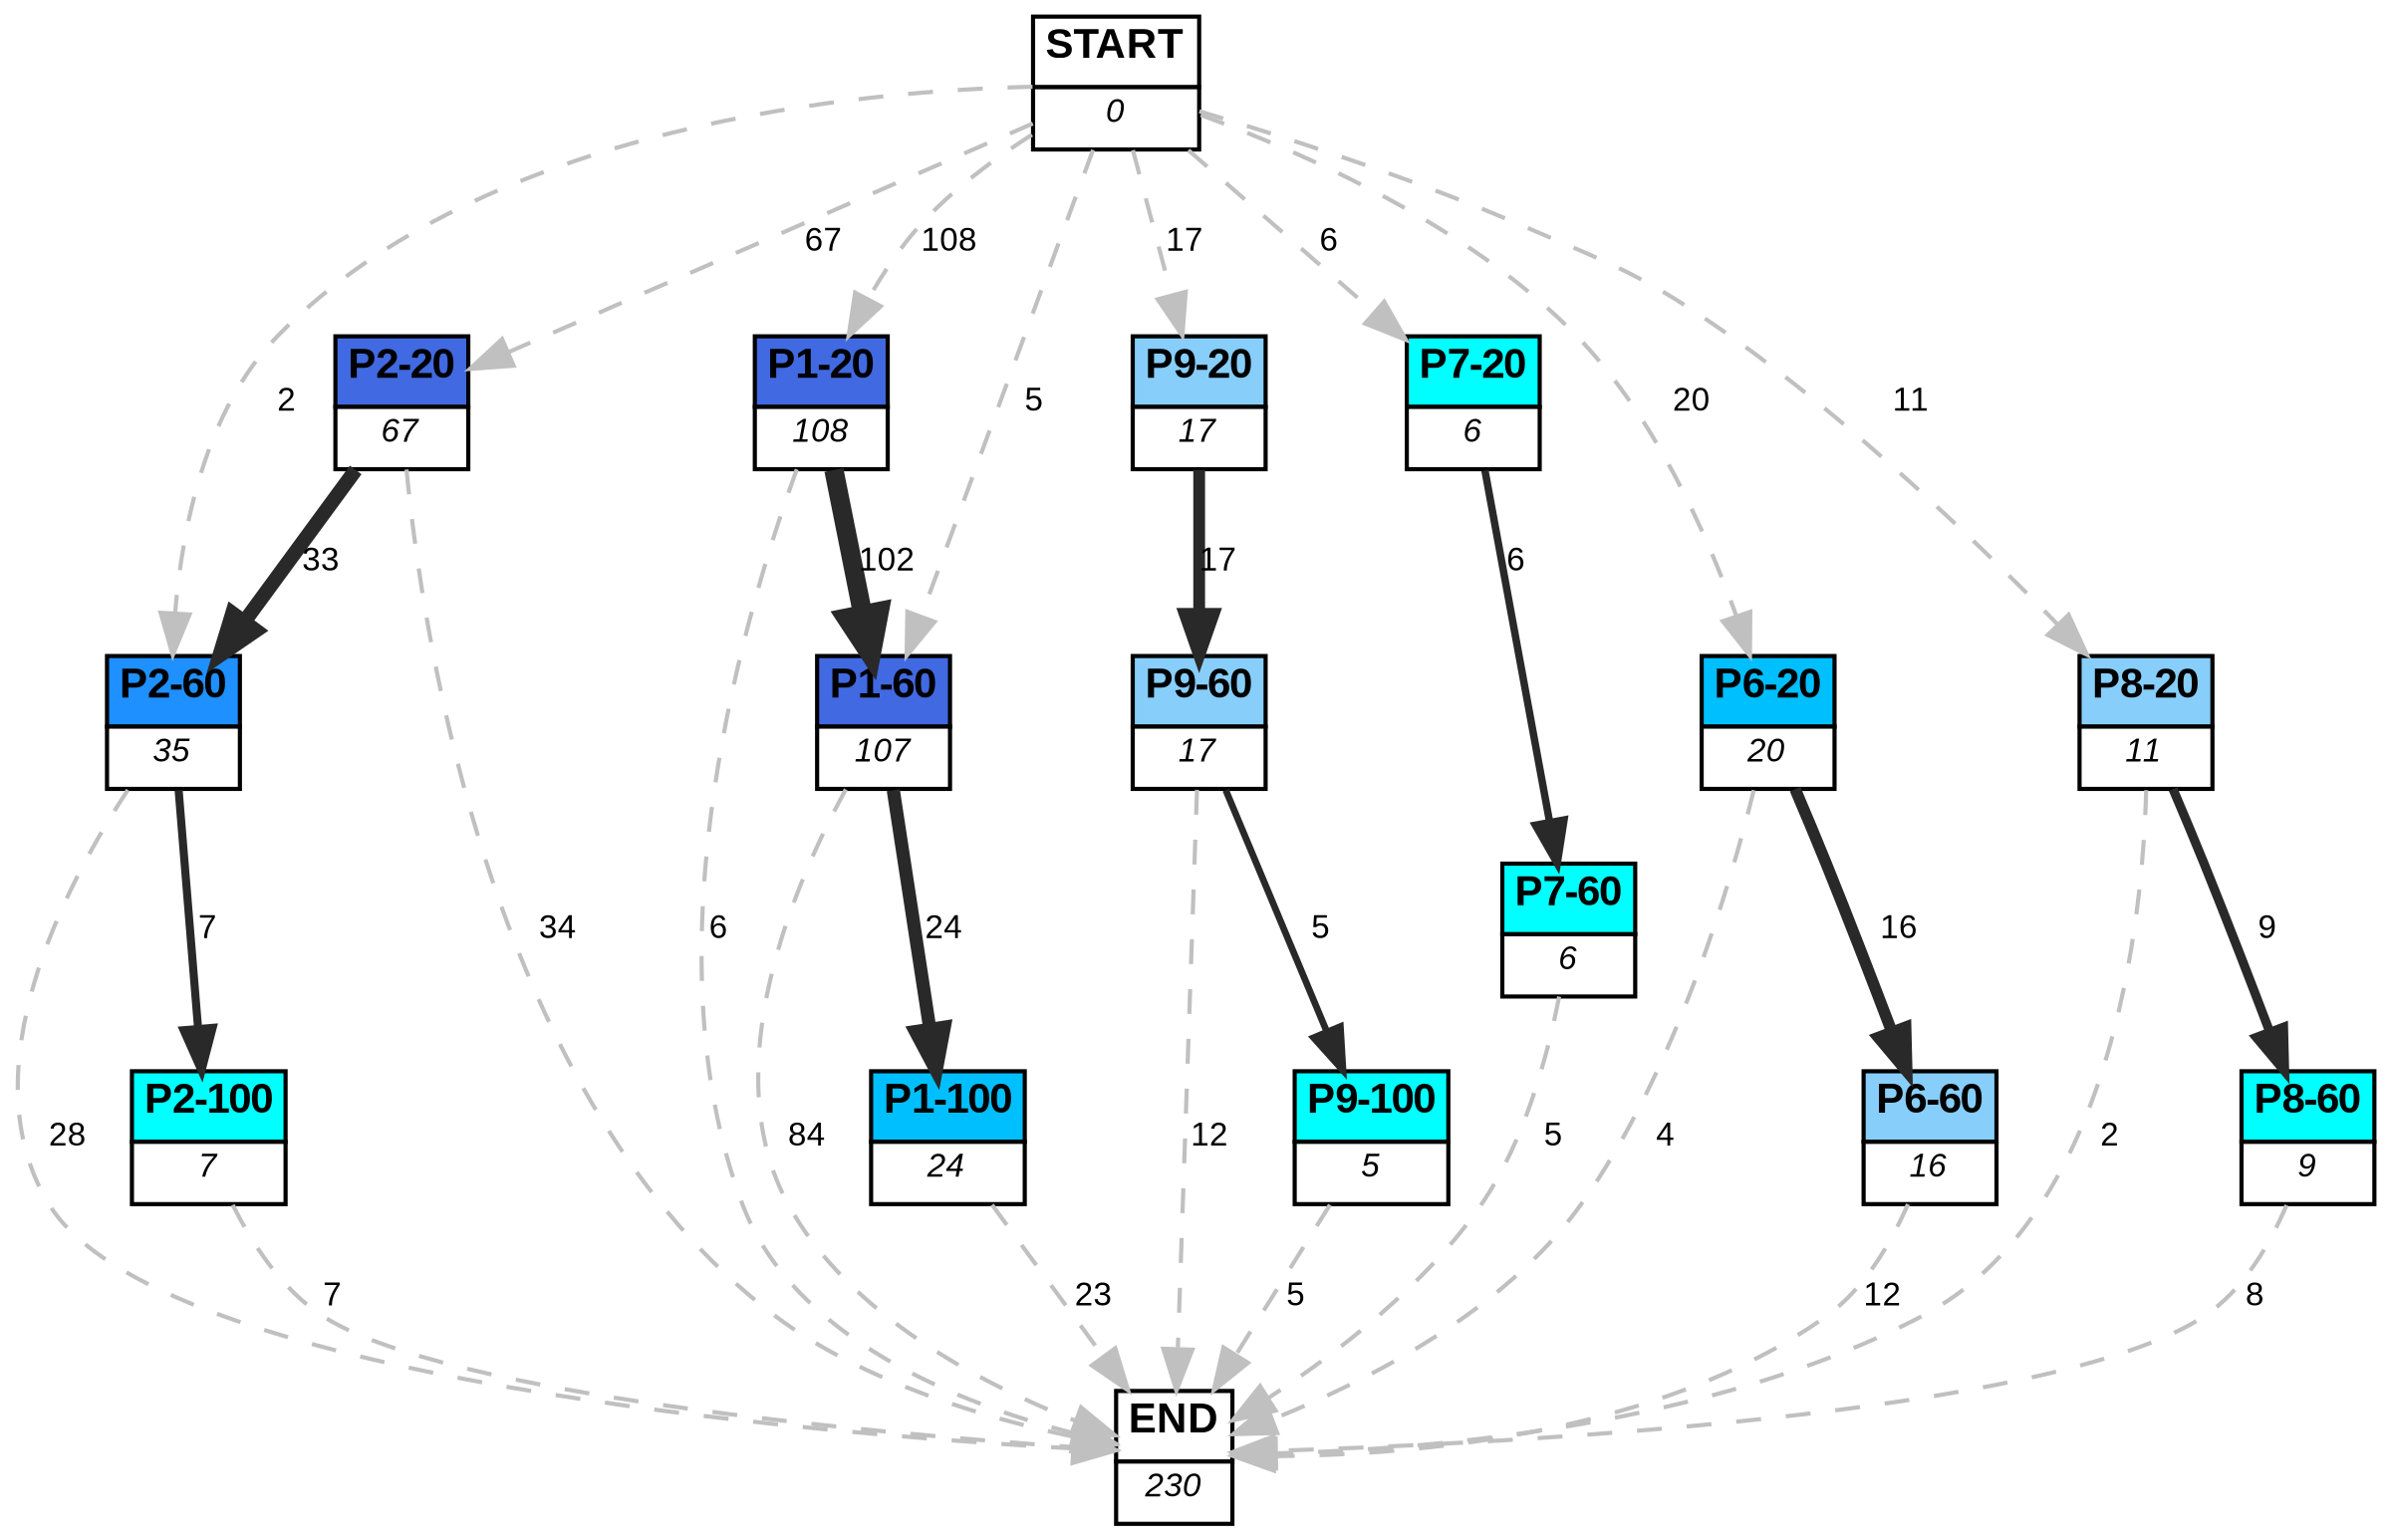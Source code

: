 digraph graphname {
	dpi = 150
	size="16,11!";
	margin = 0;
"P2-20" [shape=plain, label=<<table border="0" cellborder="1" cellspacing="0"><tr><td bgcolor="royalblue"><FONT face="Arial" POINT-SIZE="10"><b>P2-20</b></FONT></td></tr><tr><td bgcolor="white"><FONT face="Arial" POINT-SIZE="8"><i>67</i></FONT></td></tr></table>>]
"P2-60" [shape=plain, label=<<table border="0" cellborder="1" cellspacing="0"><tr><td bgcolor="dodgerblue"><FONT face="Arial" POINT-SIZE="10"><b>P2-60</b></FONT></td></tr><tr><td bgcolor="white"><FONT face="Arial" POINT-SIZE="8"><i>35</i></FONT></td></tr></table>>]
"P1-20" [shape=plain, label=<<table border="0" cellborder="1" cellspacing="0"><tr><td bgcolor="royalblue"><FONT face="Arial" POINT-SIZE="10"><b>P1-20</b></FONT></td></tr><tr><td bgcolor="white"><FONT face="Arial" POINT-SIZE="8"><i>108</i></FONT></td></tr></table>>]
"P9-20" [shape=plain, label=<<table border="0" cellborder="1" cellspacing="0"><tr><td bgcolor="lightskyblue"><FONT face="Arial" POINT-SIZE="10"><b>P9-20</b></FONT></td></tr><tr><td bgcolor="white"><FONT face="Arial" POINT-SIZE="8"><i>17</i></FONT></td></tr></table>>]
"P9-60" [shape=plain, label=<<table border="0" cellborder="1" cellspacing="0"><tr><td bgcolor="lightskyblue"><FONT face="Arial" POINT-SIZE="10"><b>P9-60</b></FONT></td></tr><tr><td bgcolor="white"><FONT face="Arial" POINT-SIZE="8"><i>17</i></FONT></td></tr></table>>]
"P7-20" [shape=plain, label=<<table border="0" cellborder="1" cellspacing="0"><tr><td bgcolor="aqua"><FONT face="Arial" POINT-SIZE="10"><b>P7-20</b></FONT></td></tr><tr><td bgcolor="white"><FONT face="Arial" POINT-SIZE="8"><i>6</i></FONT></td></tr></table>>]
"P7-60" [shape=plain, label=<<table border="0" cellborder="1" cellspacing="0"><tr><td bgcolor="aqua"><FONT face="Arial" POINT-SIZE="10"><b>P7-60</b></FONT></td></tr><tr><td bgcolor="white"><FONT face="Arial" POINT-SIZE="8"><i>6</i></FONT></td></tr></table>>]
"P1-60" [shape=plain, label=<<table border="0" cellborder="1" cellspacing="0"><tr><td bgcolor="royalblue"><FONT face="Arial" POINT-SIZE="10"><b>P1-60</b></FONT></td></tr><tr><td bgcolor="white"><FONT face="Arial" POINT-SIZE="8"><i>107</i></FONT></td></tr></table>>]
"P6-20" [shape=plain, label=<<table border="0" cellborder="1" cellspacing="0"><tr><td bgcolor="deepskyblue"><FONT face="Arial" POINT-SIZE="10"><b>P6-20</b></FONT></td></tr><tr><td bgcolor="white"><FONT face="Arial" POINT-SIZE="8"><i>20</i></FONT></td></tr></table>>]
"P6-60" [shape=plain, label=<<table border="0" cellborder="1" cellspacing="0"><tr><td bgcolor="lightskyblue"><FONT face="Arial" POINT-SIZE="10"><b>P6-60</b></FONT></td></tr><tr><td bgcolor="white"><FONT face="Arial" POINT-SIZE="8"><i>16</i></FONT></td></tr></table>>]
"P1-100" [shape=plain, label=<<table border="0" cellborder="1" cellspacing="0"><tr><td bgcolor="deepskyblue"><FONT face="Arial" POINT-SIZE="10"><b>P1-100</b></FONT></td></tr><tr><td bgcolor="white"><FONT face="Arial" POINT-SIZE="8"><i>24</i></FONT></td></tr></table>>]
"P2-100" [shape=plain, label=<<table border="0" cellborder="1" cellspacing="0"><tr><td bgcolor="aqua"><FONT face="Arial" POINT-SIZE="10"><b>P2-100</b></FONT></td></tr><tr><td bgcolor="white"><FONT face="Arial" POINT-SIZE="8"><i>7</i></FONT></td></tr></table>>]
"P8-20" [shape=plain, label=<<table border="0" cellborder="1" cellspacing="0"><tr><td bgcolor="lightskyblue"><FONT face="Arial" POINT-SIZE="10"><b>P8-20</b></FONT></td></tr><tr><td bgcolor="white"><FONT face="Arial" POINT-SIZE="8"><i>11</i></FONT></td></tr></table>>]
"P8-60" [shape=plain, label=<<table border="0" cellborder="1" cellspacing="0"><tr><td bgcolor="aqua"><FONT face="Arial" POINT-SIZE="10"><b>P8-60</b></FONT></td></tr><tr><td bgcolor="white"><FONT face="Arial" POINT-SIZE="8"><i>9</i></FONT></td></tr></table>>]
"P9-100" [shape=plain, label=<<table border="0" cellborder="1" cellspacing="0"><tr><td bgcolor="aqua"><FONT face="Arial" POINT-SIZE="10"><b>P9-100</b></FONT></td></tr><tr><td bgcolor="white"><FONT face="Arial" POINT-SIZE="8"><i>5</i></FONT></td></tr></table>>]
"START" [shape=plain, label=<<table border="0" cellborder="1" cellspacing="0"><tr><td bgcolor="white"><FONT face="Arial" POINT-SIZE="10"><b>START</b></FONT></td></tr><tr><td bgcolor="white"><FONT face="Arial" POINT-SIZE="8"><i>0</i></FONT></td></tr></table>>]
"END" [shape=plain, label=<<table border="0" cellborder="1" cellspacing="0"><tr><td bgcolor="white"><FONT face="Arial" POINT-SIZE="10"><b>END</b></FONT></td></tr><tr><td bgcolor="white"><FONT face="Arial" POINT-SIZE="8"><i>230</i></FONT></td></tr></table>>]
"P2-20" -> "P2-60" [ color=grey16 penwidth = "3.4965075614664802"label ="33" labelfloat=false fontname="Arial" fontsize=8]
"P2-20" -> "END" [ style = dashed color=grey label ="34" labelfloat=false fontname="Arial" fontsize=8]
"P2-60" -> "P2-100" [ color=grey16 penwidth = "1.9459101490553132"label ="7" labelfloat=false fontname="Arial" fontsize=8]
"P2-60" -> "END" [ style = dashed color=grey label ="28" labelfloat=false fontname="Arial" fontsize=8]
"P1-20" -> "P1-60" [ color=grey16 penwidth = "4.624972813284271"label ="102" labelfloat=false fontname="Arial" fontsize=8]
"P1-20" -> "END" [ style = dashed color=grey label ="6" labelfloat=false fontname="Arial" fontsize=8]
"P9-20" -> "P9-60" [ color=grey16 penwidth = "2.833213344056216"label ="17" labelfloat=false fontname="Arial" fontsize=8]
"P9-60" -> "P9-100" [ color=grey16 penwidth = "1.6094379124341003"label ="5" labelfloat=false fontname="Arial" fontsize=8]
"P9-60" -> "END" [ style = dashed color=grey label ="12" labelfloat=false fontname="Arial" fontsize=8]
"P7-20" -> "P7-60" [ color=grey16 penwidth = "1.791759469228055"label ="6" labelfloat=false fontname="Arial" fontsize=8]
"P7-60" -> "END" [ style = dashed color=grey label ="5" labelfloat=false fontname="Arial" fontsize=8]
"P1-60" -> "P1-100" [ color=grey16 penwidth = "3.1780538303479458"label ="24" labelfloat=false fontname="Arial" fontsize=8]
"P1-60" -> "END" [ style = dashed color=grey label ="84" labelfloat=false fontname="Arial" fontsize=8]
"P6-20" -> "P6-60" [ color=grey16 penwidth = "2.772588722239781"label ="16" labelfloat=false fontname="Arial" fontsize=8]
"P6-20" -> "END" [ style = dashed color=grey label ="4" labelfloat=false fontname="Arial" fontsize=8]
"P6-60" -> "END" [ style = dashed color=grey label ="12" labelfloat=false fontname="Arial" fontsize=8]
"P1-100" -> "END" [ style = dashed color=grey label ="23" labelfloat=false fontname="Arial" fontsize=8]
"P2-100" -> "END" [ style = dashed color=grey label ="7" labelfloat=false fontname="Arial" fontsize=8]
"P8-20" -> "P8-60" [ color=grey16 penwidth = "2.1972245773362196"label ="9" labelfloat=false fontname="Arial" fontsize=8]
"P8-20" -> "END" [ style = dashed color=grey label ="2" labelfloat=false fontname="Arial" fontsize=8]
"P8-60" -> "END" [ style = dashed color=grey label ="8" labelfloat=false fontname="Arial" fontsize=8]
"P9-100" -> "END" [ style = dashed color=grey label ="5" labelfloat=false fontname="Arial" fontsize=8]
"START" -> "P2-20" [ style = dashed color=grey label ="67" labelfloat=false fontname="Arial" fontsize=8]
"START" -> "P2-60" [ style = dashed color=grey label ="2" labelfloat=false fontname="Arial" fontsize=8]
"START" -> "P1-20" [ style = dashed color=grey label ="108" labelfloat=false fontname="Arial" fontsize=8]
"START" -> "P9-20" [ style = dashed color=grey label ="17" labelfloat=false fontname="Arial" fontsize=8]
"START" -> "P7-20" [ style = dashed color=grey label ="6" labelfloat=false fontname="Arial" fontsize=8]
"START" -> "P1-60" [ style = dashed color=grey label ="5" labelfloat=false fontname="Arial" fontsize=8]
"START" -> "P6-20" [ style = dashed color=grey label ="20" labelfloat=false fontname="Arial" fontsize=8]
"START" -> "P8-20" [ style = dashed color=grey label ="11" labelfloat=false fontname="Arial" fontsize=8]
}